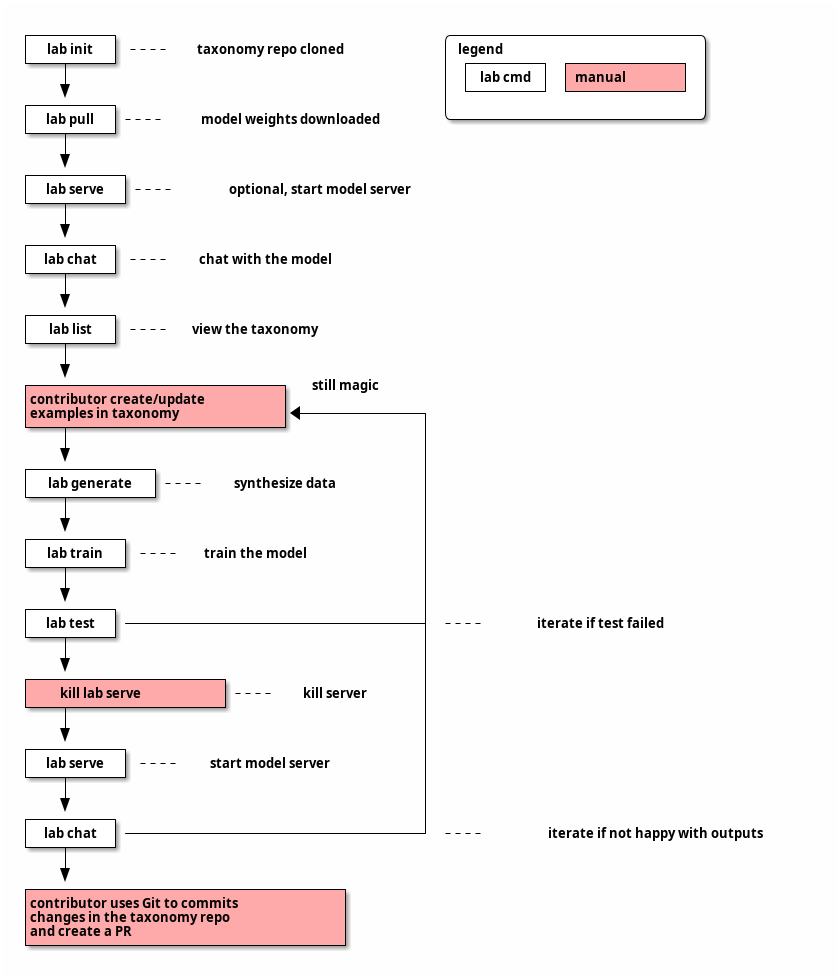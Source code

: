 @startditaa
+--------+                                /-------------------------\
|lab init|-=---taxonomy repo cloned       |legend                   |
+---+----+                                | +-------+ +-----------+ |
    |                                     | |lab cmd| |manual cPNK| |
    v                                     | +---+---+ +-----------+ |
+---+----+                                |                     cFFF|
|lab pull|-=---model weights downloaded   \-------------------------/
+---+----+
    |
    v
+---+-----+
|lab serve|-=---optional, start model server
+---+-----+
    |
    v
+---+----+
|lab chat|-=---chat with the model
+---+----+
    |
    v
+---+----+
|lab list|-=---view the taxonomy
+---+----+
    |
    v
+---+---------------------+still magic
|contributor create/update|
|examples in taxonomy cPNK|<------------+
+---+---------------------+             |
    |                                   |
    v                                   |
+---+--------+                          |
|lab generate|-=---synthesize data      |
+---+--------+                          |
    |                                   | 
    v                                   | 
+---+-----+                             |
|lab train|-=---train the model         |
+---+-----+                             |
    |                                   |
    v                                   |
+---+----+                              |
|lab test|------------------------------+ -=---iterate if test failed
+---+----+                              |
    |                                   |
    v                                   |
+---+---------------+                   |
|kill lab serve cPNK|-=---kill server   |
+---+---------------+                   |
    |                                   |
    v                                   |
+---+-----+                             |
|lab serve|-=---start model server      |
+---+-----+                             |
    |                                   |
    v                                   |
+---+----+                              |
|lab chat|------------------------------+ -=---iterate if not happy with outputs
+---+----+
    |
    v
+---+---------------------------+
|contributor uses Git to commits|
|changes in the taxonomy repo   |
|and create a PR            cPNK|
+---+---------------------------+
@endditaa